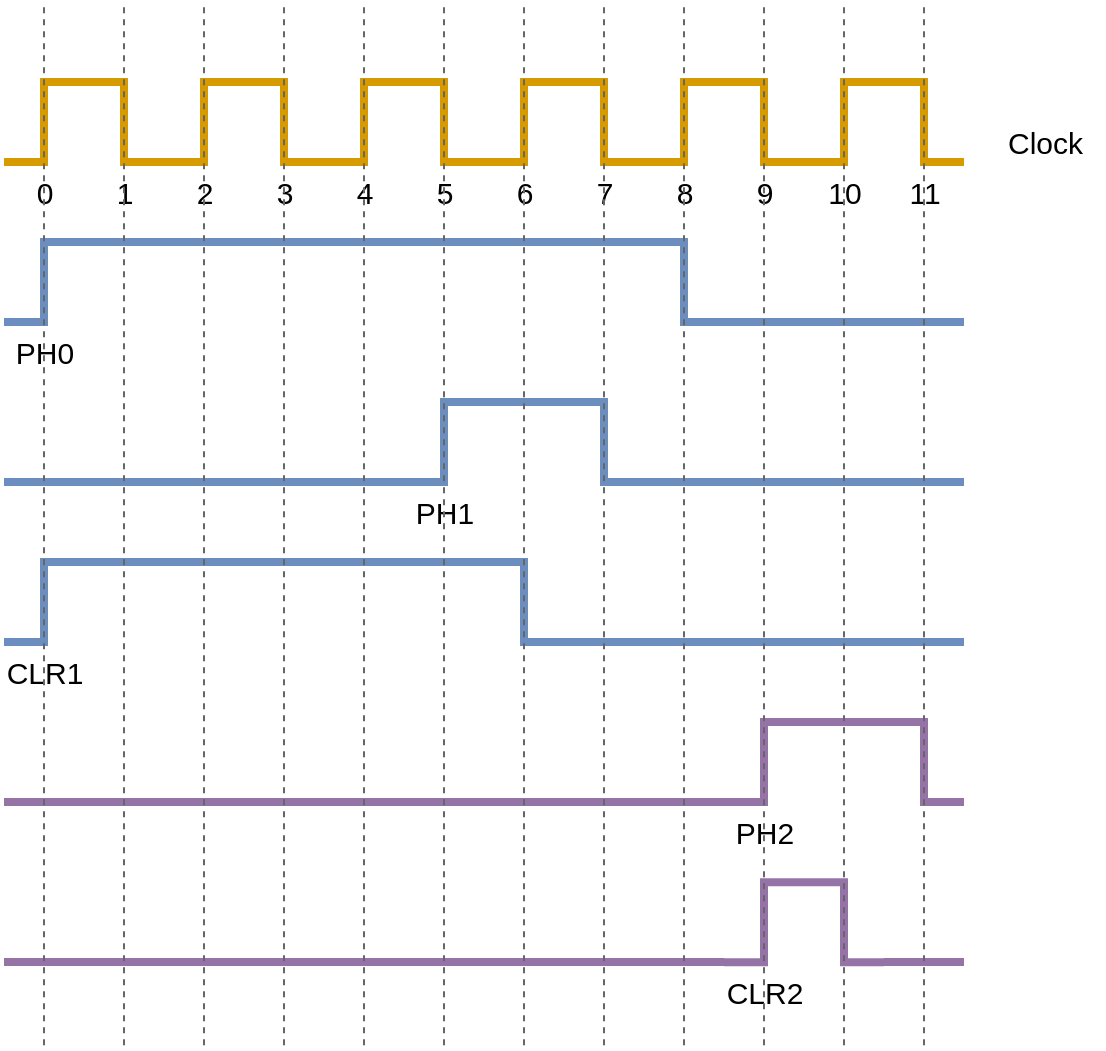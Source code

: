 <mxfile version="11.1.4" type="device"><diagram id="dlLYWyEFHIIqqdSQS2E-" name="Page-1"><mxGraphModel dx="885" dy="686" grid="1" gridSize="10" guides="0" tooltips="1" connect="0" arrows="0" fold="1" page="1" pageScale="1" pageWidth="827" pageHeight="1169" math="0" shadow="0"><root><mxCell id="0"/><mxCell id="1" parent="0"/><mxCell id="YswauXhtLJzaek-8gpp3-6" value="0" style="pointerEvents=1;verticalLabelPosition=bottom;shadow=0;dashed=0;align=center;fillColor=#ffe6cc;html=1;verticalAlign=top;strokeWidth=4;shape=mxgraph.electrical.waveforms.step_1;fontStyle=0;fontSize=15;strokeColor=#d79b00;" parent="1" vertex="1"><mxGeometry x="100" y="360" width="40" height="40" as="geometry"/></mxCell><mxCell id="YswauXhtLJzaek-8gpp3-8" value="1" style="pointerEvents=1;verticalLabelPosition=bottom;shadow=0;dashed=0;align=center;fillColor=#ffe6cc;html=1;verticalAlign=top;strokeWidth=4;shape=mxgraph.electrical.waveforms.step_2;fontSize=15;fontStyle=0;strokeColor=#d79b00;" parent="1" vertex="1"><mxGeometry x="140" y="360" width="40" height="40" as="geometry"/></mxCell><mxCell id="YswauXhtLJzaek-8gpp3-11" value="2" style="pointerEvents=1;verticalLabelPosition=bottom;shadow=0;dashed=0;align=center;fillColor=#ffe6cc;html=1;verticalAlign=top;strokeWidth=4;shape=mxgraph.electrical.waveforms.step_1;fontStyle=0;fontSize=15;strokeColor=#d79b00;" parent="1" vertex="1"><mxGeometry x="180" y="360" width="40" height="40" as="geometry"/></mxCell><mxCell id="YswauXhtLJzaek-8gpp3-12" value="3" style="pointerEvents=1;verticalLabelPosition=bottom;shadow=0;dashed=0;align=center;fillColor=#ffe6cc;html=1;verticalAlign=top;strokeWidth=4;shape=mxgraph.electrical.waveforms.step_2;fontSize=15;fontStyle=0;strokeColor=#d79b00;" parent="1" vertex="1"><mxGeometry x="220" y="360" width="40" height="40" as="geometry"/></mxCell><mxCell id="YswauXhtLJzaek-8gpp3-13" value="4" style="pointerEvents=1;verticalLabelPosition=bottom;shadow=0;dashed=0;align=center;fillColor=#ffe6cc;html=1;verticalAlign=top;strokeWidth=4;shape=mxgraph.electrical.waveforms.step_1;fontStyle=0;fontSize=15;strokeColor=#d79b00;" parent="1" vertex="1"><mxGeometry x="260" y="360" width="40" height="40" as="geometry"/></mxCell><mxCell id="YswauXhtLJzaek-8gpp3-14" value="5" style="pointerEvents=1;verticalLabelPosition=bottom;shadow=0;dashed=0;align=center;fillColor=#ffe6cc;html=1;verticalAlign=top;strokeWidth=4;shape=mxgraph.electrical.waveforms.step_2;fontSize=15;fontStyle=0;strokeColor=#d79b00;" parent="1" vertex="1"><mxGeometry x="300" y="360" width="40" height="40" as="geometry"/></mxCell><mxCell id="YswauXhtLJzaek-8gpp3-15" value="6" style="pointerEvents=1;verticalLabelPosition=bottom;shadow=0;dashed=0;align=center;fillColor=#ffe6cc;html=1;verticalAlign=top;strokeWidth=4;shape=mxgraph.electrical.waveforms.step_1;fontStyle=0;fontSize=15;strokeColor=#d79b00;" parent="1" vertex="1"><mxGeometry x="340" y="360" width="40" height="40" as="geometry"/></mxCell><mxCell id="YswauXhtLJzaek-8gpp3-16" value="7" style="pointerEvents=1;verticalLabelPosition=bottom;shadow=0;dashed=0;align=center;fillColor=#ffe6cc;html=1;verticalAlign=top;strokeWidth=4;shape=mxgraph.electrical.waveforms.step_2;fontSize=15;fontStyle=0;strokeColor=#d79b00;" parent="1" vertex="1"><mxGeometry x="380" y="360" width="40" height="40" as="geometry"/></mxCell><mxCell id="YswauXhtLJzaek-8gpp3-20" value="PH0" style="pointerEvents=1;verticalLabelPosition=bottom;shadow=0;dashed=0;align=center;fillColor=#dae8fc;html=1;verticalAlign=top;strokeWidth=4;shape=mxgraph.electrical.waveforms.step_1;fontSize=15;strokeColor=#6c8ebf;fontStyle=0" parent="1" vertex="1"><mxGeometry x="100" y="440" width="40" height="40" as="geometry"/></mxCell><mxCell id="YswauXhtLJzaek-8gpp3-21" value="" style="pointerEvents=1;verticalLabelPosition=bottom;shadow=0;dashed=0;align=center;fillColor=#dae8fc;html=1;verticalAlign=top;strokeWidth=4;shape=mxgraph.electrical.waveforms.step_2;fontSize=15;strokeColor=#6c8ebf;" parent="1" vertex="1"><mxGeometry x="420" y="440" width="40" height="40" as="geometry"/></mxCell><mxCell id="YswauXhtLJzaek-8gpp3-23" value="" style="endArrow=none;html=1;fontSize=15;strokeWidth=4;fillColor=#dae8fc;strokeColor=#6c8ebf;align=center;verticalAlign=top;" parent="1" edge="1"><mxGeometry width="50" height="50" relative="1" as="geometry"><mxPoint x="460" y="480" as="sourcePoint"/><mxPoint x="580" y="480" as="targetPoint"/><Array as="points"><mxPoint x="460" y="480"/></Array></mxGeometry></mxCell><mxCell id="YswauXhtLJzaek-8gpp3-26" value="PH1" style="pointerEvents=1;verticalLabelPosition=bottom;shadow=0;dashed=0;align=center;fillColor=#dae8fc;html=1;verticalAlign=top;strokeWidth=4;shape=mxgraph.electrical.waveforms.step_1;fontSize=15;strokeColor=#6c8ebf;fontStyle=0" parent="1" vertex="1"><mxGeometry x="300" y="520" width="40" height="40" as="geometry"/></mxCell><mxCell id="YswauXhtLJzaek-8gpp3-27" value="" style="pointerEvents=1;verticalLabelPosition=bottom;shadow=0;dashed=0;align=center;fillColor=#dae8fc;html=1;verticalAlign=top;strokeWidth=4;shape=mxgraph.electrical.waveforms.step_2;fontSize=15;strokeColor=#6c8ebf;" parent="1" vertex="1"><mxGeometry x="380" y="520" width="40" height="40" as="geometry"/></mxCell><mxCell id="YswauXhtLJzaek-8gpp3-28" value="" style="endArrow=none;html=1;fontSize=15;strokeWidth=4;fillColor=#dae8fc;strokeColor=#6c8ebf;rounded=0;align=center;verticalAlign=top;" parent="1" edge="1"><mxGeometry width="50" height="50" relative="1" as="geometry"><mxPoint x="340" y="520" as="sourcePoint"/><mxPoint x="380" y="520" as="targetPoint"/><Array as="points"/></mxGeometry></mxCell><mxCell id="YswauXhtLJzaek-8gpp3-29" value="" style="endArrow=none;html=1;fontSize=15;strokeWidth=4;fillColor=#dae8fc;strokeColor=#6c8ebf;rounded=0;align=center;verticalAlign=top;exitX=0.992;exitY=1;exitDx=0;exitDy=0;exitPerimeter=0;" parent="1" source="YswauXhtLJzaek-8gpp3-27" edge="1"><mxGeometry width="50" height="50" relative="1" as="geometry"><mxPoint x="460" y="560" as="sourcePoint"/><mxPoint x="580" y="560" as="targetPoint"/><Array as="points"/></mxGeometry></mxCell><mxCell id="YswauXhtLJzaek-8gpp3-31" value="CLR1" style="pointerEvents=1;verticalLabelPosition=bottom;shadow=0;dashed=0;align=center;fillColor=#dae8fc;html=1;verticalAlign=top;strokeWidth=4;shape=mxgraph.electrical.waveforms.step_1;fontSize=15;strokeColor=#6c8ebf;fontStyle=0" parent="1" vertex="1"><mxGeometry x="100" y="600" width="40" height="40" as="geometry"/></mxCell><mxCell id="YswauXhtLJzaek-8gpp3-32" value="" style="pointerEvents=1;verticalLabelPosition=bottom;shadow=0;dashed=0;align=center;fillColor=#dae8fc;html=1;verticalAlign=top;strokeWidth=4;shape=mxgraph.electrical.waveforms.step_2;fontSize=15;strokeColor=#6c8ebf;" parent="1" vertex="1"><mxGeometry x="340" y="600" width="40" height="40" as="geometry"/></mxCell><mxCell id="YswauXhtLJzaek-8gpp3-33" value="" style="endArrow=none;html=1;fontSize=15;strokeWidth=4;fillColor=#dae8fc;strokeColor=#6c8ebf;rounded=0;align=center;verticalAlign=top;" parent="1" edge="1"><mxGeometry width="50" height="50" relative="1" as="geometry"><mxPoint x="140" y="600" as="sourcePoint"/><mxPoint x="340" y="600" as="targetPoint"/><Array as="points"/></mxGeometry></mxCell><mxCell id="YswauXhtLJzaek-8gpp3-34" value="" style="endArrow=none;html=1;fontSize=15;strokeWidth=4;fillColor=#dae8fc;strokeColor=#6c8ebf;rounded=0;align=center;verticalAlign=top;" parent="1" edge="1"><mxGeometry width="50" height="50" relative="1" as="geometry"><mxPoint x="380" y="640" as="sourcePoint"/><mxPoint x="580" y="640" as="targetPoint"/><Array as="points"/></mxGeometry></mxCell><mxCell id="YswauXhtLJzaek-8gpp3-43" value="PH2" style="pointerEvents=1;verticalLabelPosition=bottom;shadow=0;dashed=0;align=center;fillColor=#e1d5e7;html=1;verticalAlign=top;strokeWidth=4;shape=mxgraph.electrical.waveforms.step_1;fontSize=15;strokeColor=#9673a6;fontStyle=0" parent="1" vertex="1"><mxGeometry x="460" y="680" width="40" height="40" as="geometry"/></mxCell><mxCell id="YswauXhtLJzaek-8gpp3-44" value="" style="pointerEvents=1;verticalLabelPosition=bottom;shadow=0;dashed=0;align=center;fillColor=#e1d5e7;html=1;verticalAlign=top;strokeWidth=4;shape=mxgraph.electrical.waveforms.step_2;fontSize=15;strokeColor=#9673a6;" parent="1" vertex="1"><mxGeometry x="540" y="680" width="40" height="40" as="geometry"/></mxCell><mxCell id="YswauXhtLJzaek-8gpp3-45" value="" style="endArrow=none;html=1;fontSize=15;strokeWidth=4;fillColor=#e1d5e7;strokeColor=#9673a6;rounded=0;align=center;verticalAlign=top;" parent="1" edge="1"><mxGeometry width="50" height="50" relative="1" as="geometry"><mxPoint x="500" y="680" as="sourcePoint"/><mxPoint x="540" y="680" as="targetPoint"/><Array as="points"/></mxGeometry></mxCell><mxCell id="YswauXhtLJzaek-8gpp3-48" value="CLR2" style="pointerEvents=1;verticalLabelPosition=bottom;shadow=0;dashed=0;align=center;fillColor=#e1d5e7;html=1;verticalAlign=top;strokeWidth=4;shape=mxgraph.electrical.waveforms.step_1;fontSize=15;strokeColor=#9673a6;fontStyle=0" parent="1" vertex="1"><mxGeometry x="460" y="760.1" width="40" height="40" as="geometry"/></mxCell><mxCell id="YswauXhtLJzaek-8gpp3-49" value="" style="pointerEvents=1;verticalLabelPosition=bottom;shadow=0;dashed=0;align=center;fillColor=#e1d5e7;html=1;verticalAlign=top;strokeWidth=4;shape=mxgraph.electrical.waveforms.step_2;fontSize=15;strokeColor=#9673a6;" parent="1" vertex="1"><mxGeometry x="500" y="760.1" width="40" height="40" as="geometry"/></mxCell><mxCell id="YswauXhtLJzaek-8gpp3-51" value="" style="endArrow=none;html=1;fontSize=15;strokeWidth=4;fillColor=#e1d5e7;strokeColor=#9673a6;rounded=0;align=center;verticalAlign=top;" parent="1" edge="1"><mxGeometry width="50" height="50" relative="1" as="geometry"><mxPoint x="100" y="800" as="sourcePoint"/><mxPoint x="460" y="800" as="targetPoint"/><Array as="points"/></mxGeometry></mxCell><mxCell id="YswauXhtLJzaek-8gpp3-52" value="" style="endArrow=none;html=1;fontSize=15;strokeWidth=4;fillColor=#e1d5e7;strokeColor=#9673a6;rounded=0;align=center;verticalAlign=top;" parent="1" edge="1"><mxGeometry width="50" height="50" relative="1" as="geometry"><mxPoint x="100" y="720" as="sourcePoint"/><mxPoint x="460" y="720" as="targetPoint"/><Array as="points"/></mxGeometry></mxCell><mxCell id="YswauXhtLJzaek-8gpp3-53" value="" style="endArrow=none;html=1;fontSize=15;strokeWidth=4;fillColor=#e1d5e7;strokeColor=#9673a6;rounded=0;align=center;verticalAlign=top;" parent="1" edge="1"><mxGeometry width="50" height="50" relative="1" as="geometry"><mxPoint x="540" y="800" as="sourcePoint"/><mxPoint x="580" y="800" as="targetPoint"/><Array as="points"/></mxGeometry></mxCell><mxCell id="YswauXhtLJzaek-8gpp3-63" value="Clock" style="text;html=1;strokeColor=none;fillColor=none;align=left;verticalAlign=middle;whiteSpace=wrap;rounded=0;shadow=0;fontSize=15;" parent="1" vertex="1"><mxGeometry x="600" y="380" width="50" height="20" as="geometry"/></mxCell><mxCell id="ID1aFEeluTjemSjbkrbp-3" value="8" style="pointerEvents=1;verticalLabelPosition=bottom;shadow=0;dashed=0;align=center;fillColor=#ffe6cc;html=1;verticalAlign=top;strokeWidth=4;shape=mxgraph.electrical.waveforms.step_1;fontStyle=0;fontSize=15;strokeColor=#d79b00;" vertex="1" parent="1"><mxGeometry x="420" y="360" width="40" height="40" as="geometry"/></mxCell><mxCell id="ID1aFEeluTjemSjbkrbp-4" value="9" style="pointerEvents=1;verticalLabelPosition=bottom;shadow=0;dashed=0;align=center;fillColor=#ffe6cc;html=1;verticalAlign=top;strokeWidth=4;shape=mxgraph.electrical.waveforms.step_2;fontSize=15;fontStyle=0;strokeColor=#d79b00;" vertex="1" parent="1"><mxGeometry x="460" y="360" width="40" height="40" as="geometry"/></mxCell><mxCell id="ID1aFEeluTjemSjbkrbp-5" value="10" style="pointerEvents=1;verticalLabelPosition=bottom;shadow=0;dashed=0;align=center;fillColor=#ffe6cc;html=1;verticalAlign=top;strokeWidth=4;shape=mxgraph.electrical.waveforms.step_1;fontStyle=0;fontSize=15;strokeColor=#d79b00;" vertex="1" parent="1"><mxGeometry x="500" y="360" width="40" height="40" as="geometry"/></mxCell><mxCell id="ID1aFEeluTjemSjbkrbp-6" value="11" style="pointerEvents=1;verticalLabelPosition=bottom;shadow=0;dashed=0;align=center;fillColor=#ffe6cc;html=1;verticalAlign=top;strokeWidth=4;shape=mxgraph.electrical.waveforms.step_2;fontSize=15;fontStyle=0;strokeColor=#d79b00;" vertex="1" parent="1"><mxGeometry x="540" y="360" width="40" height="40" as="geometry"/></mxCell><mxCell id="ID1aFEeluTjemSjbkrbp-7" value="" style="endArrow=none;html=1;fontSize=15;strokeWidth=4;fillColor=#dae8fc;strokeColor=#6c8ebf;rounded=0;align=center;verticalAlign=top;entryX=0;entryY=0;entryDx=0;entryDy=0;entryPerimeter=0;" edge="1" parent="1" target="YswauXhtLJzaek-8gpp3-21"><mxGeometry width="50" height="50" relative="1" as="geometry"><mxPoint x="140" y="440" as="sourcePoint"/><mxPoint x="180" y="440" as="targetPoint"/><Array as="points"/></mxGeometry></mxCell><mxCell id="ID1aFEeluTjemSjbkrbp-8" value="" style="endArrow=none;html=1;fontSize=15;strokeWidth=4;fillColor=#dae8fc;strokeColor=#6c8ebf;rounded=0;align=center;verticalAlign=top;" edge="1" parent="1"><mxGeometry width="50" height="50" relative="1" as="geometry"><mxPoint x="100" y="560" as="sourcePoint"/><mxPoint x="300" y="560" as="targetPoint"/><Array as="points"/></mxGeometry></mxCell><mxCell id="O-zOcHXhQAFVi8X28u5--1" value="Lineas" parent="0"/><mxCell id="YswauXhtLJzaek-8gpp3-54" value="" style="endArrow=none;dashed=1;html=1;strokeWidth=1;fontSize=18;fillColor=#f5f5f5;strokeColor=#666666;verticalAlign=top;align=center;" parent="O-zOcHXhQAFVi8X28u5--1" edge="1"><mxGeometry width="50" height="50" relative="1" as="geometry"><mxPoint x="120" y="841.6" as="sourcePoint"/><mxPoint x="120" y="320" as="targetPoint"/></mxGeometry></mxCell><mxCell id="YswauXhtLJzaek-8gpp3-55" value="" style="endArrow=none;dashed=1;html=1;strokeWidth=1;fontSize=18;fillColor=#f5f5f5;strokeColor=#666666;verticalAlign=top;align=center;" parent="O-zOcHXhQAFVi8X28u5--1" edge="1"><mxGeometry width="50" height="50" relative="1" as="geometry"><mxPoint x="160" y="841.6" as="sourcePoint"/><mxPoint x="160" y="320" as="targetPoint"/></mxGeometry></mxCell><mxCell id="YswauXhtLJzaek-8gpp3-56" value="" style="endArrow=none;dashed=1;html=1;strokeWidth=1;fontSize=18;fillColor=#f5f5f5;strokeColor=#666666;verticalAlign=top;align=center;" parent="O-zOcHXhQAFVi8X28u5--1" edge="1"><mxGeometry width="50" height="50" relative="1" as="geometry"><mxPoint x="200" y="841.6" as="sourcePoint"/><mxPoint x="200" y="320" as="targetPoint"/></mxGeometry></mxCell><mxCell id="YswauXhtLJzaek-8gpp3-57" value="" style="endArrow=none;dashed=1;html=1;strokeWidth=1;fontSize=18;fillColor=#f5f5f5;strokeColor=#666666;verticalAlign=top;align=center;" parent="O-zOcHXhQAFVi8X28u5--1" edge="1"><mxGeometry width="50" height="50" relative="1" as="geometry"><mxPoint x="240" y="841.6" as="sourcePoint"/><mxPoint x="240" y="320" as="targetPoint"/></mxGeometry></mxCell><mxCell id="YswauXhtLJzaek-8gpp3-58" value="" style="endArrow=none;dashed=1;html=1;strokeWidth=1;fontSize=18;fillColor=#f5f5f5;strokeColor=#666666;verticalAlign=top;align=center;" parent="O-zOcHXhQAFVi8X28u5--1" edge="1"><mxGeometry width="50" height="50" relative="1" as="geometry"><mxPoint x="280" y="841.6" as="sourcePoint"/><mxPoint x="280" y="320" as="targetPoint"/></mxGeometry></mxCell><mxCell id="YswauXhtLJzaek-8gpp3-59" value="" style="endArrow=none;dashed=1;html=1;strokeWidth=1;fontSize=18;fillColor=#f5f5f5;strokeColor=#666666;verticalAlign=top;align=center;" parent="O-zOcHXhQAFVi8X28u5--1" edge="1"><mxGeometry width="50" height="50" relative="1" as="geometry"><mxPoint x="320" y="841.6" as="sourcePoint"/><mxPoint x="320" y="320" as="targetPoint"/></mxGeometry></mxCell><mxCell id="YswauXhtLJzaek-8gpp3-60" value="" style="endArrow=none;dashed=1;html=1;strokeWidth=1;fontSize=18;fillColor=#f5f5f5;strokeColor=#666666;verticalAlign=top;align=center;" parent="O-zOcHXhQAFVi8X28u5--1" edge="1"><mxGeometry width="50" height="50" relative="1" as="geometry"><mxPoint x="360" y="841.6" as="sourcePoint"/><mxPoint x="360" y="320" as="targetPoint"/></mxGeometry></mxCell><mxCell id="YswauXhtLJzaek-8gpp3-61" value="" style="endArrow=none;dashed=1;html=1;strokeWidth=1;fontSize=18;fillColor=#f5f5f5;strokeColor=#666666;verticalAlign=top;align=center;" parent="O-zOcHXhQAFVi8X28u5--1" edge="1"><mxGeometry width="50" height="50" relative="1" as="geometry"><mxPoint x="400" y="841.6" as="sourcePoint"/><mxPoint x="400" y="320" as="targetPoint"/></mxGeometry></mxCell><mxCell id="ID1aFEeluTjemSjbkrbp-10" value="" style="endArrow=none;dashed=1;html=1;strokeWidth=1;fontSize=18;fillColor=#f5f5f5;strokeColor=#666666;verticalAlign=top;align=center;" edge="1" parent="O-zOcHXhQAFVi8X28u5--1"><mxGeometry width="50" height="50" relative="1" as="geometry"><mxPoint x="440" y="841.6" as="sourcePoint"/><mxPoint x="440" y="320" as="targetPoint"/></mxGeometry></mxCell><mxCell id="ID1aFEeluTjemSjbkrbp-11" value="" style="endArrow=none;dashed=1;html=1;strokeWidth=1;fontSize=18;fillColor=#f5f5f5;strokeColor=#666666;verticalAlign=top;align=center;" edge="1" parent="O-zOcHXhQAFVi8X28u5--1"><mxGeometry width="50" height="50" relative="1" as="geometry"><mxPoint x="480" y="841.6" as="sourcePoint"/><mxPoint x="480" y="320" as="targetPoint"/></mxGeometry></mxCell><mxCell id="ID1aFEeluTjemSjbkrbp-12" value="" style="endArrow=none;dashed=1;html=1;strokeWidth=1;fontSize=18;fillColor=#f5f5f5;strokeColor=#666666;verticalAlign=top;align=center;" edge="1" parent="O-zOcHXhQAFVi8X28u5--1"><mxGeometry width="50" height="50" relative="1" as="geometry"><mxPoint x="520" y="841.6" as="sourcePoint"/><mxPoint x="520" y="320" as="targetPoint"/></mxGeometry></mxCell><mxCell id="ID1aFEeluTjemSjbkrbp-13" value="" style="endArrow=none;dashed=1;html=1;strokeWidth=1;fontSize=18;fillColor=#f5f5f5;strokeColor=#666666;verticalAlign=top;align=center;" edge="1" parent="O-zOcHXhQAFVi8X28u5--1"><mxGeometry width="50" height="50" relative="1" as="geometry"><mxPoint x="560" y="841.6" as="sourcePoint"/><mxPoint x="560" y="320" as="targetPoint"/></mxGeometry></mxCell></root></mxGraphModel></diagram></mxfile>